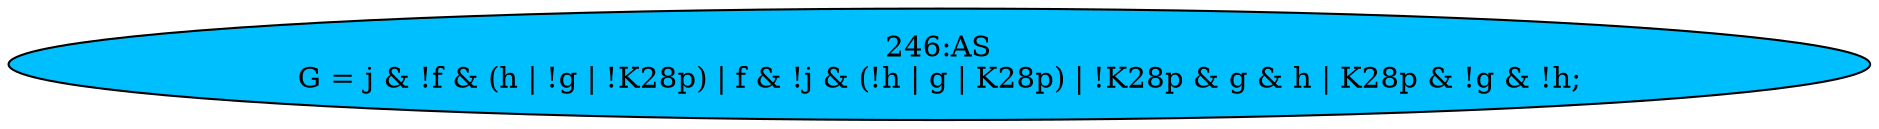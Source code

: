 strict digraph "" {
	node [label="\N"];
	"246:AS"	 [ast="<pyverilog.vparser.ast.Assign object at 0x7f14ceedfc90>",
		def_var="['G']",
		fillcolor=deepskyblue,
		label="246:AS
G = j & !f & (h | !g | !K28p) | f & !j & (!h | g | K28p) | !K28p & g & h | K28p & !g & !h;",
		statements="[]",
		style=filled,
		typ=Assign,
		use_var="['j', 'f', 'h', 'g', 'K28p', 'f', 'j', 'h', 'g', 'K28p', 'K28p', 'g', 'h', 'K28p', 'g', 'h']"];
}
